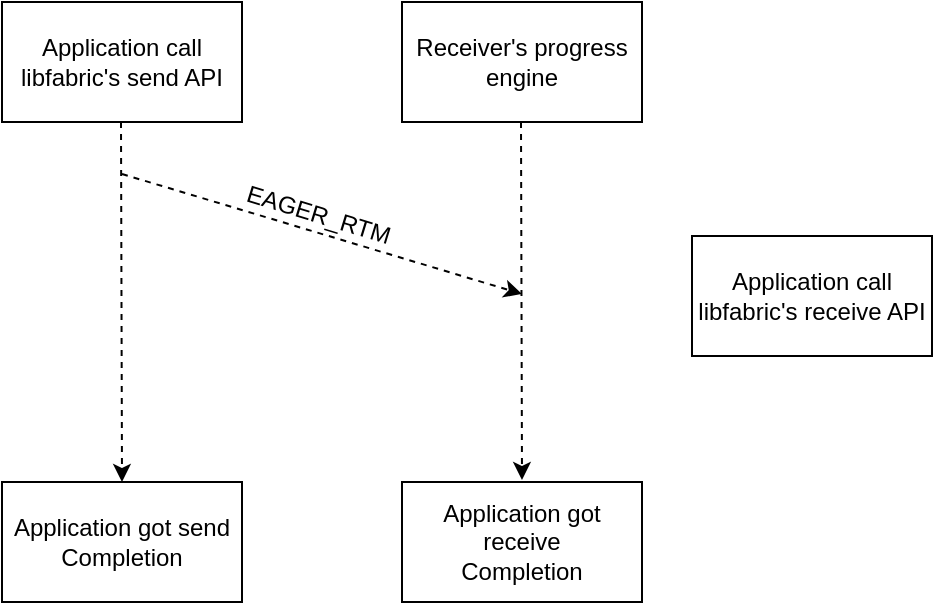 <?xml version="1.0" encoding="UTF-8"?>
<mxfile version="12.4.8" type="browser">
  <diagram id="aD31mCK-H1K8Hn6eNp0I" name="Page-1">
    <mxGraphModel dx="935" dy="627" grid="1" gridSize="10" guides="1" tooltips="1" connect="1" arrows="1" fold="1" page="1" pageScale="1" pageWidth="850" pageHeight="1100" math="0" shadow="0">
      <root>
        <mxCell id="0"/>
        <mxCell id="1" parent="0"/>
        <mxCell id="hM9hUbB8x_-XiU8bxfhU-2" value="Application call libfabric&#39;s send API" style="rounded=0;whiteSpace=wrap;html=1;" parent="1" vertex="1">
          <mxGeometry x="20" y="20" width="120" height="60" as="geometry"/>
        </mxCell>
        <mxCell id="hM9hUbB8x_-XiU8bxfhU-3" value="Receiver&#39;s progress engine" style="rounded=0;whiteSpace=wrap;html=1;" parent="1" vertex="1">
          <mxGeometry x="220" y="20" width="120" height="60" as="geometry"/>
        </mxCell>
        <mxCell id="hM9hUbB8x_-XiU8bxfhU-6" value="" style="endArrow=classic;html=1;dashed=1;entryX=0.5;entryY=0;entryDx=0;entryDy=0;" parent="1" target="hM9hUbB8x_-XiU8bxfhU-9" edge="1">
          <mxGeometry width="50" height="50" relative="1" as="geometry">
            <mxPoint x="79.5" y="80" as="sourcePoint"/>
            <mxPoint x="80" y="250" as="targetPoint"/>
          </mxGeometry>
        </mxCell>
        <mxCell id="hM9hUbB8x_-XiU8bxfhU-7" value="" style="endArrow=classic;html=1;dashed=1;" parent="1" edge="1">
          <mxGeometry width="50" height="50" relative="1" as="geometry">
            <mxPoint x="279.5" y="80" as="sourcePoint"/>
            <mxPoint x="280" y="259" as="targetPoint"/>
          </mxGeometry>
        </mxCell>
        <mxCell id="hM9hUbB8x_-XiU8bxfhU-8" value="" style="endArrow=classic;html=1;dashed=1;" parent="1" edge="1">
          <mxGeometry width="50" height="50" relative="1" as="geometry">
            <mxPoint x="80" y="106" as="sourcePoint"/>
            <mxPoint x="280" y="166" as="targetPoint"/>
          </mxGeometry>
        </mxCell>
        <mxCell id="hM9hUbB8x_-XiU8bxfhU-9" value="Application got send&lt;br&gt;Completion" style="rounded=0;whiteSpace=wrap;html=1;" parent="1" vertex="1">
          <mxGeometry x="20" y="260" width="120" height="60" as="geometry"/>
        </mxCell>
        <mxCell id="hM9hUbB8x_-XiU8bxfhU-10" value="Application got&lt;br&gt;receive&lt;br&gt;Completion" style="rounded=0;whiteSpace=wrap;html=1;" parent="1" vertex="1">
          <mxGeometry x="220" y="260" width="120" height="60" as="geometry"/>
        </mxCell>
        <mxCell id="hM9hUbB8x_-XiU8bxfhU-14" value="EAGER_RTM&amp;nbsp;" style="text;html=1;strokeColor=none;fillColor=none;align=center;verticalAlign=middle;whiteSpace=wrap;rounded=0;rotation=17;" parent="1" vertex="1">
          <mxGeometry x="160" y="117" width="40" height="20" as="geometry"/>
        </mxCell>
        <mxCell id="L2E3QGy6i6LVfAEWww4Z-2" value="Application call libfabric&#39;s receive API" style="rounded=0;whiteSpace=wrap;html=1;" parent="1" vertex="1">
          <mxGeometry x="365" y="137" width="120" height="60" as="geometry"/>
        </mxCell>
      </root>
    </mxGraphModel>
  </diagram>
</mxfile>
